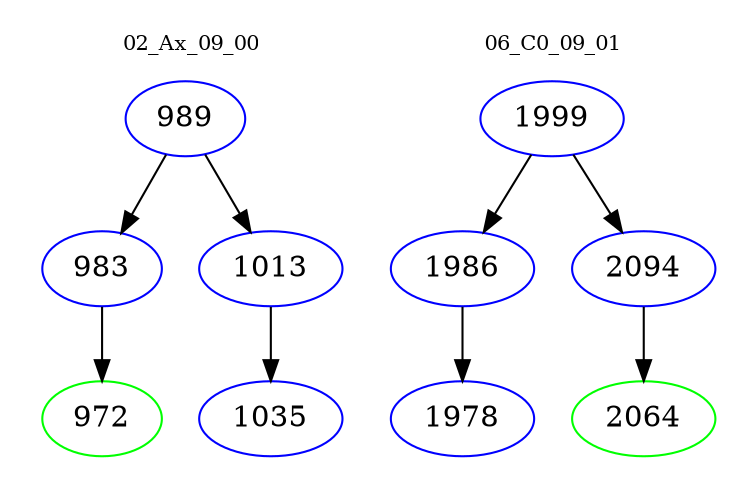 digraph{
subgraph cluster_0 {
color = white
label = "02_Ax_09_00";
fontsize=10;
T0_989 [label="989", color="blue"]
T0_989 -> T0_983 [color="black"]
T0_983 [label="983", color="blue"]
T0_983 -> T0_972 [color="black"]
T0_972 [label="972", color="green"]
T0_989 -> T0_1013 [color="black"]
T0_1013 [label="1013", color="blue"]
T0_1013 -> T0_1035 [color="black"]
T0_1035 [label="1035", color="blue"]
}
subgraph cluster_1 {
color = white
label = "06_C0_09_01";
fontsize=10;
T1_1999 [label="1999", color="blue"]
T1_1999 -> T1_1986 [color="black"]
T1_1986 [label="1986", color="blue"]
T1_1986 -> T1_1978 [color="black"]
T1_1978 [label="1978", color="blue"]
T1_1999 -> T1_2094 [color="black"]
T1_2094 [label="2094", color="blue"]
T1_2094 -> T1_2064 [color="black"]
T1_2064 [label="2064", color="green"]
}
}
